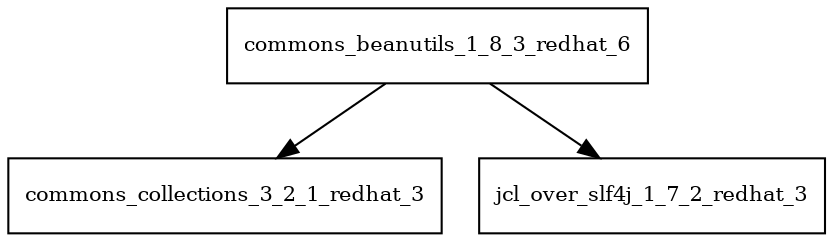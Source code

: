 digraph commons_beanutils_1_8_3_redhat_6_dependencies {
  node [shape = box, fontsize=10.0];
  commons_beanutils_1_8_3_redhat_6 -> commons_collections_3_2_1_redhat_3;
  commons_beanutils_1_8_3_redhat_6 -> jcl_over_slf4j_1_7_2_redhat_3;
}
